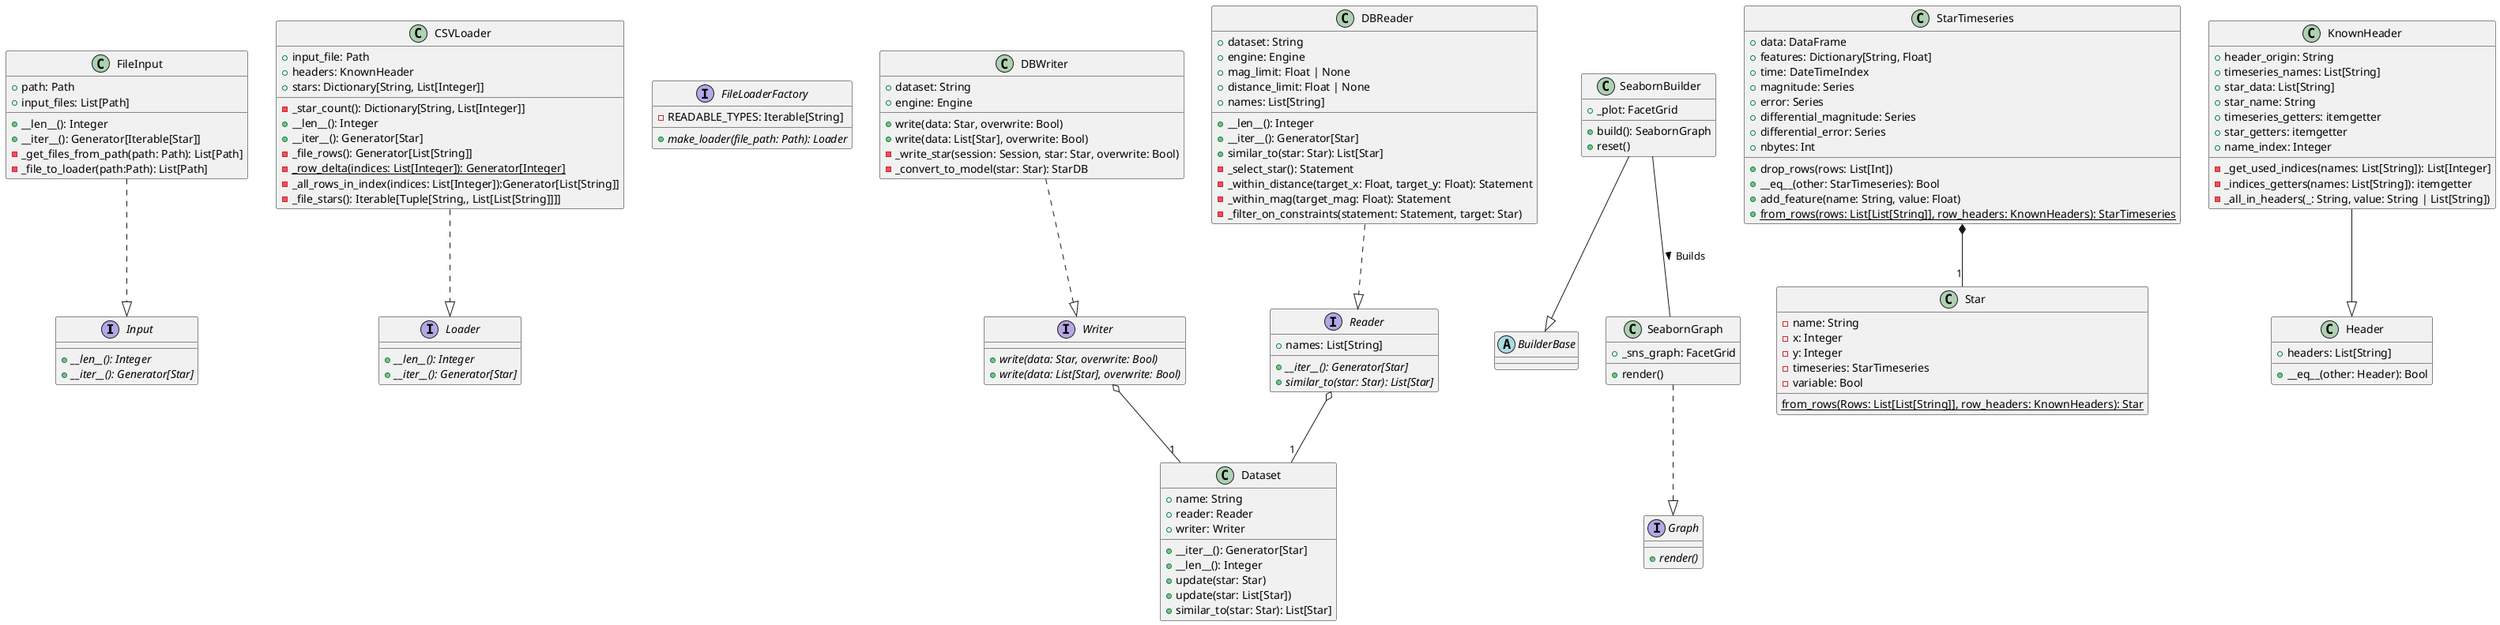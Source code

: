 @startuml
interface Input {
        {abstract} +__len__(): Integer
        {abstract} +__iter__(): Generator[Star]
}

interface Loader {
        {abstract} +__len__(): Integer
        {abstract} +__iter__(): Generator[Star]
}
interface FileLoaderFactory {
        -READABLE_TYPES: Iterable[String]
        {abstract} +make_loader(file_path: Path): Loader
}
interface Reader {
        +names: List[String]
        {abstract} +__iter__(): Generator[Star]
        {abstract} +similar_to(star: Star): List[Star]
}
interface Writer{
        {abstract} +write(data: Star, overwrite: Bool)
        {abstract} +write(data: List[Star], overwrite: Bool)
}
interface Graph {
        {abstract} +render()
}

class Star{
        -name: String
        -x: Integer
        -y: Integer
        -timeseries: StarTimeseries
        -variable: Bool
        {static} from_rows(Rows: List[List[String]], row_headers: KnownHeaders): Star
}

class StarTimeseries{
        +data: DataFrame
        +features: Dictionary[String, Float]
        +time: DateTimeIndex
        +magnitude: Series
        +error: Series
        +differential_magnitude: Series
        +differential_error: Series
        +drop_rows(rows: List[Int])
        +__eq__(other: StarTimeseries): Bool
        +add_feature(name: String, value: Float)
        +nbytes: Int
        {static} +from_rows(rows: List[List[String]], row_headers: KnownHeaders): StarTimeseries

}

class Dataset{
        +name: String
        +reader: Reader
        +writer: Writer
        +__iter__(): Generator[Star]
        +__len__(): Integer
        +update(star: Star)
        +update(star: List[Star])
        +similar_to(star: Star): List[Star]
}

class FileInput{
        +path: Path
        +input_files: List[Path]
        +__len__(): Integer
        +__iter__(): Generator[Iterable[Star]]
        -_get_files_from_path(path: Path): List[Path]
        -_file_to_loader(path:Path): List[Path]
}
class Header{
        +headers: List[String]
        +__eq__(other: Header): Bool
}
class KnownHeader{
        +header_origin: String
        +timeseries_names: List[String]
        +star_data: List[String]
        +star_name: String
        +timeseries_getters: itemgetter
        +star_getters: itemgetter
        +name_index: Integer
        -_get_used_indices(names: List[String]): List[Integer]
        -_indices_getters(names: List[String]): itemgetter
        -_all_in_headers(_: String, value: String | List[String])
}
class CSVLoader{
        +input_file: Path
        +headers: KnownHeader
        +stars: Dictionary[String, List[Integer]]

        -_star_count(): Dictionary[String, List[Integer]]
        +__len__(): Integer
        +__iter__(): Generator[Star]
        -_file_rows(): Generator[List[String]]
        {static} -_row_delta(indices: List[Integer]): Generator[Integer]
        -_all_rows_in_index(indices: List[Integer]):Generator[List[String]]
        -_file_stars(): Iterable[Tuple[String,, List[List[String]]]]

}

class DBReader{
        +dataset: String
        +engine: Engine
        +mag_limit: Float | None
        +distance_limit: Float | None
        +names: List[String]
        +__len__(): Integer
        +__iter__(): Generator[Star]
        +similar_to(star: Star): List[Star]
        -_select_star(): Statement
        -_within_distance(target_x: Float, target_y: Float): Statement
        -_within_mag(target_mag: Float): Statement
        -_filter_on_constraints(statement: Statement, target: Star)
}

class DBWriter{
        +dataset: String
        +engine: Engine
        +write(data: Star, overwrite: Bool)
        +write(data: List[Star], overwrite: Bool)
        -_write_star(session: Session, star: Star, overwrite: Bool)
        -_convert_to_model(star: Star): StarDB
}

abstract class BuilderBase
class SeabornGraph{
        +_sns_graph: FacetGrid
        +render()
}

class SeabornBuilder{
        +_plot: FacetGrid
        +build(): SeabornGraph
        +reset()
}
KnownHeader --|> Header
CSVLoader ..|> Loader
FileInput ..|> Input
DBReader ..|> Reader
DBWriter ..|> Writer
SeabornGraph ..|> Graph
SeabornBuilder --|> BuilderBase
Reader o-- "1" Dataset
Writer o-- "1" Dataset
StarTimeseries *-- "1" Star
SeabornBuilder -- SeabornGraph : Builds >

@enduml
